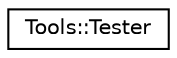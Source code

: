 digraph "Graphical Class Hierarchy"
{
  edge [fontname="Helvetica",fontsize="10",labelfontname="Helvetica",labelfontsize="10"];
  node [fontname="Helvetica",fontsize="10",shape=record];
  rankdir="LR";
  Node1 [label="Tools::Tester",height=0.2,width=0.4,color="black", fillcolor="white", style="filled",URL="$classTools_1_1Tester.html"];
}
